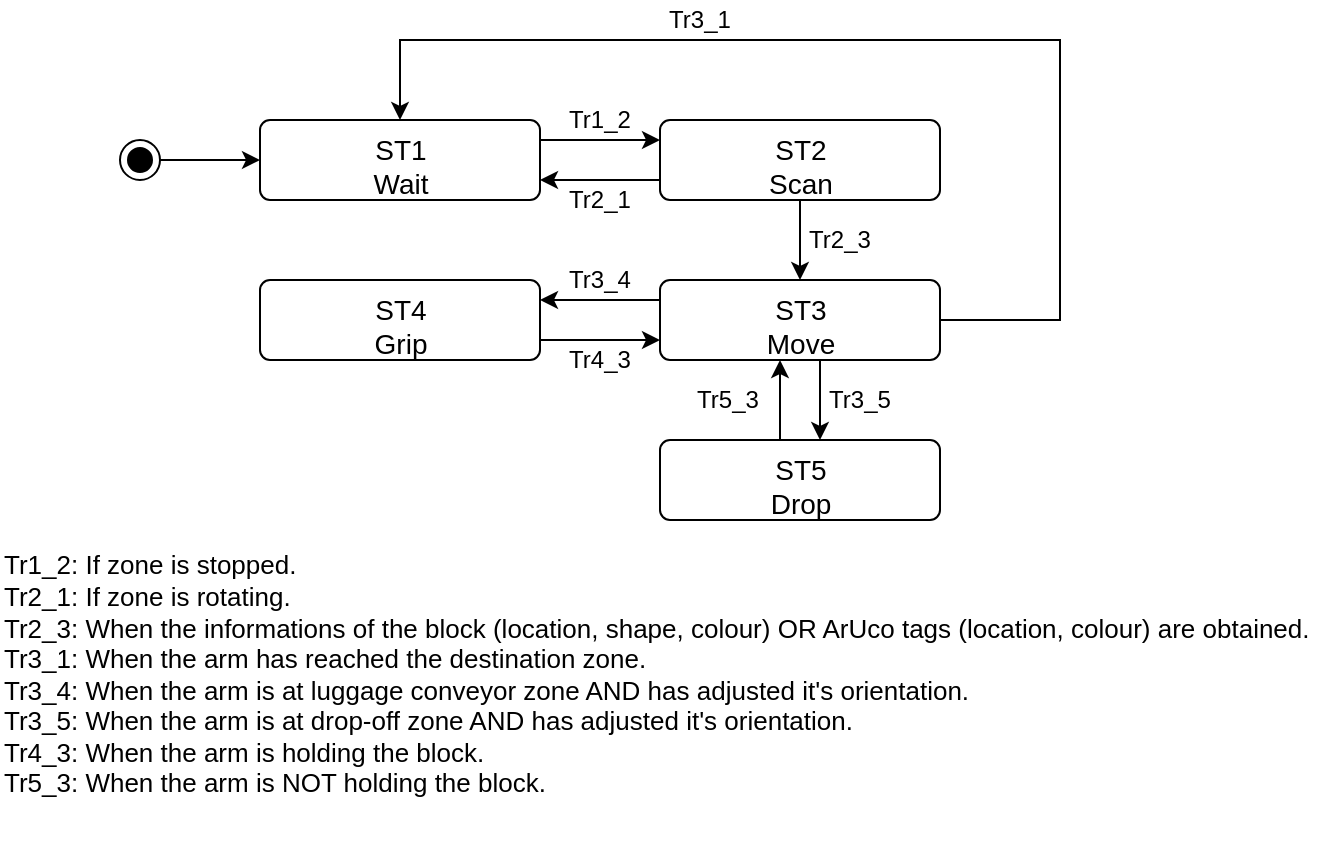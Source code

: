 <mxfile version="15.1.4" type="device"><diagram id="MRhG8jXOecLV7N1mc9P8" name="Page-1"><mxGraphModel dx="870" dy="612" grid="1" gridSize="10" guides="1" tooltips="1" connect="1" arrows="1" fold="1" page="1" pageScale="1" pageWidth="827" pageHeight="1169" math="0" shadow="0"><root><mxCell id="0"/><mxCell id="1" parent="0"/><mxCell id="KJKWbLpi4xNa5fl-tHfd-9" value="" style="edgeStyle=orthogonalEdgeStyle;rounded=0;orthogonalLoop=1;jettySize=auto;html=1;" edge="1" parent="1" source="KJKWbLpi4xNa5fl-tHfd-1" target="KJKWbLpi4xNa5fl-tHfd-2"><mxGeometry relative="1" as="geometry"/></mxCell><mxCell id="KJKWbLpi4xNa5fl-tHfd-1" value="" style="ellipse;html=1;shape=endState;fillColor=#000000;strokeColor=#000000;" vertex="1" parent="1"><mxGeometry x="170" y="210" width="20" height="20" as="geometry"/></mxCell><mxCell id="KJKWbLpi4xNa5fl-tHfd-10" value="" style="edgeStyle=orthogonalEdgeStyle;rounded=0;orthogonalLoop=1;jettySize=auto;html=1;" edge="1" parent="1" source="KJKWbLpi4xNa5fl-tHfd-2" target="KJKWbLpi4xNa5fl-tHfd-6"><mxGeometry relative="1" as="geometry"><Array as="points"><mxPoint x="420" y="210"/><mxPoint x="420" y="210"/></Array></mxGeometry></mxCell><mxCell id="KJKWbLpi4xNa5fl-tHfd-2" value="&lt;div style=&quot;font-size: 14px&quot;&gt;&lt;font style=&quot;font-size: 14px&quot;&gt;ST1&lt;/font&gt;&lt;/div&gt;&lt;div style=&quot;font-size: 14px&quot;&gt;&lt;font style=&quot;font-size: 14px&quot;&gt;Wait&lt;/font&gt;&lt;/div&gt;" style="html=1;align=center;verticalAlign=top;rounded=1;absoluteArcSize=1;arcSize=10;dashed=0;" vertex="1" parent="1"><mxGeometry x="240" y="200" width="140" height="40" as="geometry"/></mxCell><mxCell id="KJKWbLpi4xNa5fl-tHfd-12" value="" style="edgeStyle=orthogonalEdgeStyle;rounded=0;orthogonalLoop=1;jettySize=auto;html=1;" edge="1" parent="1" source="KJKWbLpi4xNa5fl-tHfd-3" target="KJKWbLpi4xNa5fl-tHfd-4"><mxGeometry relative="1" as="geometry"><Array as="points"><mxPoint x="410" y="290"/><mxPoint x="410" y="290"/></Array></mxGeometry></mxCell><mxCell id="KJKWbLpi4xNa5fl-tHfd-14" style="edgeStyle=orthogonalEdgeStyle;rounded=0;orthogonalLoop=1;jettySize=auto;html=1;exitX=1;exitY=0.5;exitDx=0;exitDy=0;entryX=0.5;entryY=0;entryDx=0;entryDy=0;" edge="1" parent="1" source="KJKWbLpi4xNa5fl-tHfd-3" target="KJKWbLpi4xNa5fl-tHfd-2"><mxGeometry relative="1" as="geometry"><Array as="points"><mxPoint x="640" y="300"/><mxPoint x="640" y="160"/><mxPoint x="310" y="160"/></Array></mxGeometry></mxCell><mxCell id="KJKWbLpi4xNa5fl-tHfd-15" value="" style="edgeStyle=orthogonalEdgeStyle;rounded=0;orthogonalLoop=1;jettySize=auto;html=1;" edge="1" parent="1" source="KJKWbLpi4xNa5fl-tHfd-3" target="KJKWbLpi4xNa5fl-tHfd-5"><mxGeometry relative="1" as="geometry"><Array as="points"><mxPoint x="520" y="350"/><mxPoint x="520" y="350"/></Array></mxGeometry></mxCell><mxCell id="KJKWbLpi4xNa5fl-tHfd-3" value="&lt;div&gt;&lt;font style=&quot;font-size: 14px&quot;&gt;ST3&lt;/font&gt;&lt;/div&gt;&lt;div&gt;&lt;font style=&quot;font-size: 14px&quot;&gt;Move&lt;/font&gt;&lt;/div&gt;" style="html=1;align=center;verticalAlign=top;rounded=1;absoluteArcSize=1;arcSize=10;dashed=0;" vertex="1" parent="1"><mxGeometry x="440" y="280" width="140" height="40" as="geometry"/></mxCell><mxCell id="KJKWbLpi4xNa5fl-tHfd-13" value="" style="edgeStyle=orthogonalEdgeStyle;rounded=0;orthogonalLoop=1;jettySize=auto;html=1;" edge="1" parent="1" source="KJKWbLpi4xNa5fl-tHfd-4" target="KJKWbLpi4xNa5fl-tHfd-3"><mxGeometry relative="1" as="geometry"><Array as="points"><mxPoint x="400" y="310"/><mxPoint x="400" y="310"/></Array></mxGeometry></mxCell><mxCell id="KJKWbLpi4xNa5fl-tHfd-4" value="&lt;div style=&quot;font-size: 14px&quot;&gt;&lt;font style=&quot;font-size: 14px&quot;&gt;ST4&lt;/font&gt;&lt;/div&gt;&lt;div style=&quot;font-size: 14px&quot;&gt;&lt;font style=&quot;font-size: 14px&quot;&gt;Grip&lt;/font&gt;&lt;/div&gt;" style="html=1;align=center;verticalAlign=top;rounded=1;absoluteArcSize=1;arcSize=10;dashed=0;" vertex="1" parent="1"><mxGeometry x="240" y="280" width="140" height="40" as="geometry"/></mxCell><mxCell id="KJKWbLpi4xNa5fl-tHfd-17" value="" style="edgeStyle=orthogonalEdgeStyle;rounded=0;orthogonalLoop=1;jettySize=auto;html=1;" edge="1" parent="1" source="KJKWbLpi4xNa5fl-tHfd-5" target="KJKWbLpi4xNa5fl-tHfd-3"><mxGeometry relative="1" as="geometry"><Array as="points"><mxPoint x="500" y="330"/><mxPoint x="500" y="330"/></Array></mxGeometry></mxCell><mxCell id="KJKWbLpi4xNa5fl-tHfd-5" value="&lt;div style=&quot;font-size: 14px&quot;&gt;&lt;font style=&quot;font-size: 14px&quot;&gt;ST5&lt;/font&gt;&lt;/div&gt;&lt;div style=&quot;font-size: 14px&quot;&gt;&lt;font style=&quot;font-size: 14px&quot;&gt;Drop&lt;br&gt;&lt;/font&gt;&lt;/div&gt;" style="html=1;align=center;verticalAlign=top;rounded=1;absoluteArcSize=1;arcSize=10;dashed=0;" vertex="1" parent="1"><mxGeometry x="440" y="360" width="140" height="40" as="geometry"/></mxCell><mxCell id="KJKWbLpi4xNa5fl-tHfd-11" value="" style="edgeStyle=orthogonalEdgeStyle;rounded=0;orthogonalLoop=1;jettySize=auto;html=1;" edge="1" parent="1" source="KJKWbLpi4xNa5fl-tHfd-6" target="KJKWbLpi4xNa5fl-tHfd-3"><mxGeometry relative="1" as="geometry"/></mxCell><mxCell id="KJKWbLpi4xNa5fl-tHfd-28" style="edgeStyle=orthogonalEdgeStyle;rounded=0;orthogonalLoop=1;jettySize=auto;html=1;exitX=0;exitY=0.75;exitDx=0;exitDy=0;entryX=1;entryY=0.75;entryDx=0;entryDy=0;" edge="1" parent="1" source="KJKWbLpi4xNa5fl-tHfd-6" target="KJKWbLpi4xNa5fl-tHfd-2"><mxGeometry relative="1" as="geometry"/></mxCell><mxCell id="KJKWbLpi4xNa5fl-tHfd-6" value="&lt;div style=&quot;font-size: 14px&quot;&gt;&lt;font style=&quot;font-size: 14px&quot;&gt;ST2&lt;/font&gt;&lt;/div&gt;&lt;div style=&quot;font-size: 14px&quot;&gt;&lt;font style=&quot;font-size: 14px&quot;&gt;Scan&lt;br&gt;&lt;/font&gt;&lt;/div&gt;" style="html=1;align=center;verticalAlign=top;rounded=1;absoluteArcSize=1;arcSize=10;dashed=0;" vertex="1" parent="1"><mxGeometry x="440" y="200" width="140" height="40" as="geometry"/></mxCell><mxCell id="KJKWbLpi4xNa5fl-tHfd-18" value="Tr3_1" style="text;html=1;strokeColor=none;fillColor=none;align=center;verticalAlign=middle;whiteSpace=wrap;rounded=0;" vertex="1" parent="1"><mxGeometry x="440" y="140" width="40" height="20" as="geometry"/></mxCell><mxCell id="KJKWbLpi4xNa5fl-tHfd-19" value="Tr1_2" style="text;html=1;strokeColor=none;fillColor=none;align=center;verticalAlign=middle;whiteSpace=wrap;rounded=0;" vertex="1" parent="1"><mxGeometry x="390" y="190" width="40" height="20" as="geometry"/></mxCell><mxCell id="KJKWbLpi4xNa5fl-tHfd-21" value="Tr2_3" style="text;html=1;strokeColor=none;fillColor=none;align=center;verticalAlign=middle;whiteSpace=wrap;rounded=0;" vertex="1" parent="1"><mxGeometry x="510" y="250" width="40" height="20" as="geometry"/></mxCell><mxCell id="KJKWbLpi4xNa5fl-tHfd-22" value="Tr3_5" style="text;html=1;strokeColor=none;fillColor=none;align=center;verticalAlign=middle;whiteSpace=wrap;rounded=0;" vertex="1" parent="1"><mxGeometry x="520" y="330" width="40" height="20" as="geometry"/></mxCell><mxCell id="KJKWbLpi4xNa5fl-tHfd-23" value="Tr5_3" style="text;html=1;strokeColor=none;fillColor=none;align=center;verticalAlign=middle;whiteSpace=wrap;rounded=0;" vertex="1" parent="1"><mxGeometry x="454" y="330" width="40" height="20" as="geometry"/></mxCell><mxCell id="KJKWbLpi4xNa5fl-tHfd-24" value="Tr4_3" style="text;html=1;strokeColor=none;fillColor=none;align=center;verticalAlign=middle;whiteSpace=wrap;rounded=0;" vertex="1" parent="1"><mxGeometry x="390" y="310" width="40" height="20" as="geometry"/></mxCell><mxCell id="KJKWbLpi4xNa5fl-tHfd-25" value="Tr3_4" style="text;html=1;strokeColor=none;fillColor=none;align=center;verticalAlign=middle;whiteSpace=wrap;rounded=0;" vertex="1" parent="1"><mxGeometry x="390" y="270" width="40" height="20" as="geometry"/></mxCell><mxCell id="KJKWbLpi4xNa5fl-tHfd-26" value="&lt;div style=&quot;font-size: 13px&quot;&gt;&lt;font style=&quot;font-size: 13px&quot;&gt;Tr1_2: If zone is stopped.&lt;/font&gt;&lt;/div&gt;&lt;div style=&quot;font-size: 13px&quot;&gt;&lt;font style=&quot;font-size: 13px&quot;&gt;Tr2_1: If zone is rotating.&lt;br&gt;&lt;/font&gt;&lt;/div&gt;&lt;div style=&quot;font-size: 13px&quot;&gt;&lt;font style=&quot;font-size: 13px&quot;&gt;Tr2_3: When the informations of the block (location, shape, colour) OR &lt;span class=&quot;ILfuVd NA6bn&quot;&gt;&lt;span class=&quot;hgKElc&quot;&gt;ArUco &lt;/span&gt;&lt;/span&gt;tags (location, colour) are obtained.&lt;span&gt;&lt;/span&gt;&lt;br&gt;&lt;/font&gt;&lt;/div&gt;&lt;div style=&quot;font-size: 13px&quot;&gt;&lt;font style=&quot;font-size: 13px&quot;&gt;Tr3_1: When the arm has reached the destination zone.&lt;br&gt;&lt;/font&gt;&lt;/div&gt;&lt;div style=&quot;font-size: 13px&quot;&gt;&lt;font style=&quot;font-size: 13px&quot;&gt;Tr3_4: When the arm is at luggage conveyor zone AND has adjusted it's orientation.&lt;/font&gt;&lt;/div&gt;&lt;div style=&quot;font-size: 13px&quot;&gt;&lt;font style=&quot;font-size: 13px&quot;&gt;Tr3_5: When the arm is at drop-off zone AND has adjusted it's orientation.&lt;/font&gt;&lt;/div&gt;&lt;div style=&quot;font-size: 13px&quot;&gt;&lt;font style=&quot;font-size: 13px&quot;&gt;Tr4_3: When the arm is holding the block.&lt;/font&gt;&lt;/div&gt;&lt;div style=&quot;font-size: 13px&quot;&gt;&lt;font style=&quot;font-size: 13px&quot;&gt;Tr5_3: When the arm is NOT holding the block.&lt;/font&gt;&lt;/div&gt;&lt;div style=&quot;font-size: 13px&quot;&gt;&lt;font style=&quot;font-size: 13px&quot;&gt;&lt;br&gt;&lt;/font&gt;&lt;/div&gt;" style="text;html=1;strokeColor=none;fillColor=none;align=left;verticalAlign=middle;whiteSpace=wrap;rounded=0;" vertex="1" parent="1"><mxGeometry x="110" y="410" width="660" height="150" as="geometry"/></mxCell><mxCell id="KJKWbLpi4xNa5fl-tHfd-29" value="Tr2_1" style="text;html=1;strokeColor=none;fillColor=none;align=center;verticalAlign=middle;whiteSpace=wrap;rounded=0;" vertex="1" parent="1"><mxGeometry x="390" y="230" width="40" height="20" as="geometry"/></mxCell></root></mxGraphModel></diagram></mxfile>